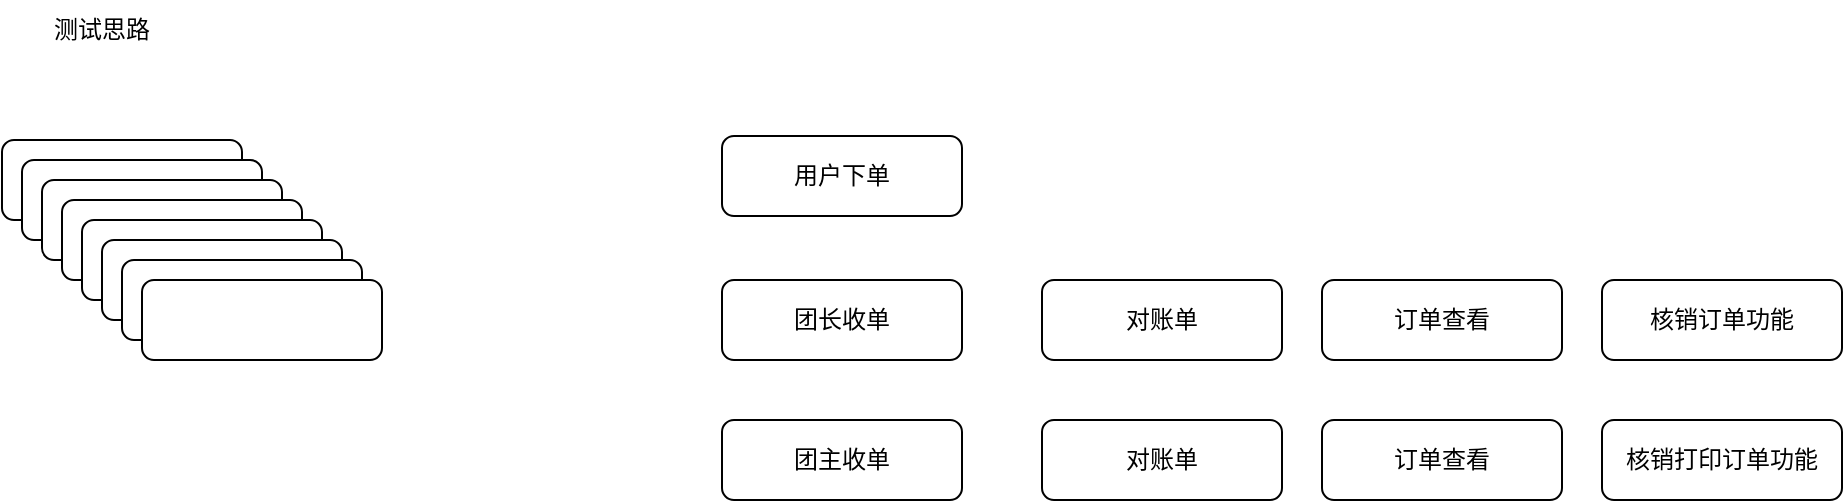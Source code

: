 <mxfile version="26.1.3">
  <diagram name="第 1 页" id="VGcsksy7XfQpS_59Nm2g">
    <mxGraphModel dx="2261" dy="761" grid="1" gridSize="10" guides="1" tooltips="1" connect="1" arrows="1" fold="1" page="1" pageScale="1" pageWidth="827" pageHeight="1169" math="0" shadow="0">
      <root>
        <mxCell id="0" />
        <mxCell id="1" parent="0" />
        <mxCell id="vOVfCKa2Iexsydhb4jjb-2" value="用户下单" style="rounded=1;whiteSpace=wrap;html=1;" vertex="1" parent="1">
          <mxGeometry x="180" y="208" width="120" height="40" as="geometry" />
        </mxCell>
        <mxCell id="vOVfCKa2Iexsydhb4jjb-3" value="" style="rounded=1;whiteSpace=wrap;html=1;" vertex="1" parent="1">
          <mxGeometry x="-180" y="210" width="120" height="40" as="geometry" />
        </mxCell>
        <mxCell id="vOVfCKa2Iexsydhb4jjb-4" value="团长收单" style="rounded=1;whiteSpace=wrap;html=1;" vertex="1" parent="1">
          <mxGeometry x="180" y="280" width="120" height="40" as="geometry" />
        </mxCell>
        <mxCell id="vOVfCKa2Iexsydhb4jjb-5" value="" style="rounded=1;whiteSpace=wrap;html=1;" vertex="1" parent="1">
          <mxGeometry x="-170" y="220" width="120" height="40" as="geometry" />
        </mxCell>
        <mxCell id="vOVfCKa2Iexsydhb4jjb-6" value="" style="rounded=1;whiteSpace=wrap;html=1;" vertex="1" parent="1">
          <mxGeometry x="-160" y="230" width="120" height="40" as="geometry" />
        </mxCell>
        <mxCell id="vOVfCKa2Iexsydhb4jjb-7" value="" style="rounded=1;whiteSpace=wrap;html=1;" vertex="1" parent="1">
          <mxGeometry x="-150" y="240" width="120" height="40" as="geometry" />
        </mxCell>
        <mxCell id="vOVfCKa2Iexsydhb4jjb-8" value="" style="rounded=1;whiteSpace=wrap;html=1;" vertex="1" parent="1">
          <mxGeometry x="-140" y="250" width="120" height="40" as="geometry" />
        </mxCell>
        <mxCell id="vOVfCKa2Iexsydhb4jjb-9" value="" style="rounded=1;whiteSpace=wrap;html=1;" vertex="1" parent="1">
          <mxGeometry x="-130" y="260" width="120" height="40" as="geometry" />
        </mxCell>
        <mxCell id="vOVfCKa2Iexsydhb4jjb-10" value="" style="rounded=1;whiteSpace=wrap;html=1;" vertex="1" parent="1">
          <mxGeometry x="-120" y="270" width="120" height="40" as="geometry" />
        </mxCell>
        <mxCell id="vOVfCKa2Iexsydhb4jjb-11" value="" style="rounded=1;whiteSpace=wrap;html=1;" vertex="1" parent="1">
          <mxGeometry x="-110" y="280" width="120" height="40" as="geometry" />
        </mxCell>
        <mxCell id="vOVfCKa2Iexsydhb4jjb-12" value="团主收单" style="rounded=1;whiteSpace=wrap;html=1;" vertex="1" parent="1">
          <mxGeometry x="180" y="350" width="120" height="40" as="geometry" />
        </mxCell>
        <mxCell id="vOVfCKa2Iexsydhb4jjb-14" value="测试思路" style="text;html=1;align=center;verticalAlign=middle;whiteSpace=wrap;rounded=0;" vertex="1" parent="1">
          <mxGeometry x="-160" y="140" width="60" height="30" as="geometry" />
        </mxCell>
        <mxCell id="vOVfCKa2Iexsydhb4jjb-15" value="对账单" style="rounded=1;whiteSpace=wrap;html=1;" vertex="1" parent="1">
          <mxGeometry x="340" y="280" width="120" height="40" as="geometry" />
        </mxCell>
        <mxCell id="vOVfCKa2Iexsydhb4jjb-16" value="对账单" style="rounded=1;whiteSpace=wrap;html=1;" vertex="1" parent="1">
          <mxGeometry x="340" y="350" width="120" height="40" as="geometry" />
        </mxCell>
        <mxCell id="vOVfCKa2Iexsydhb4jjb-17" value="订单查看" style="rounded=1;whiteSpace=wrap;html=1;" vertex="1" parent="1">
          <mxGeometry x="480" y="280" width="120" height="40" as="geometry" />
        </mxCell>
        <mxCell id="vOVfCKa2Iexsydhb4jjb-18" value="核销订单功能" style="rounded=1;whiteSpace=wrap;html=1;" vertex="1" parent="1">
          <mxGeometry x="620" y="280" width="120" height="40" as="geometry" />
        </mxCell>
        <mxCell id="vOVfCKa2Iexsydhb4jjb-19" value="订单查看" style="rounded=1;whiteSpace=wrap;html=1;" vertex="1" parent="1">
          <mxGeometry x="480" y="350" width="120" height="40" as="geometry" />
        </mxCell>
        <mxCell id="vOVfCKa2Iexsydhb4jjb-20" value="核销打印订单功能" style="rounded=1;whiteSpace=wrap;html=1;" vertex="1" parent="1">
          <mxGeometry x="620" y="350" width="120" height="40" as="geometry" />
        </mxCell>
      </root>
    </mxGraphModel>
  </diagram>
</mxfile>
